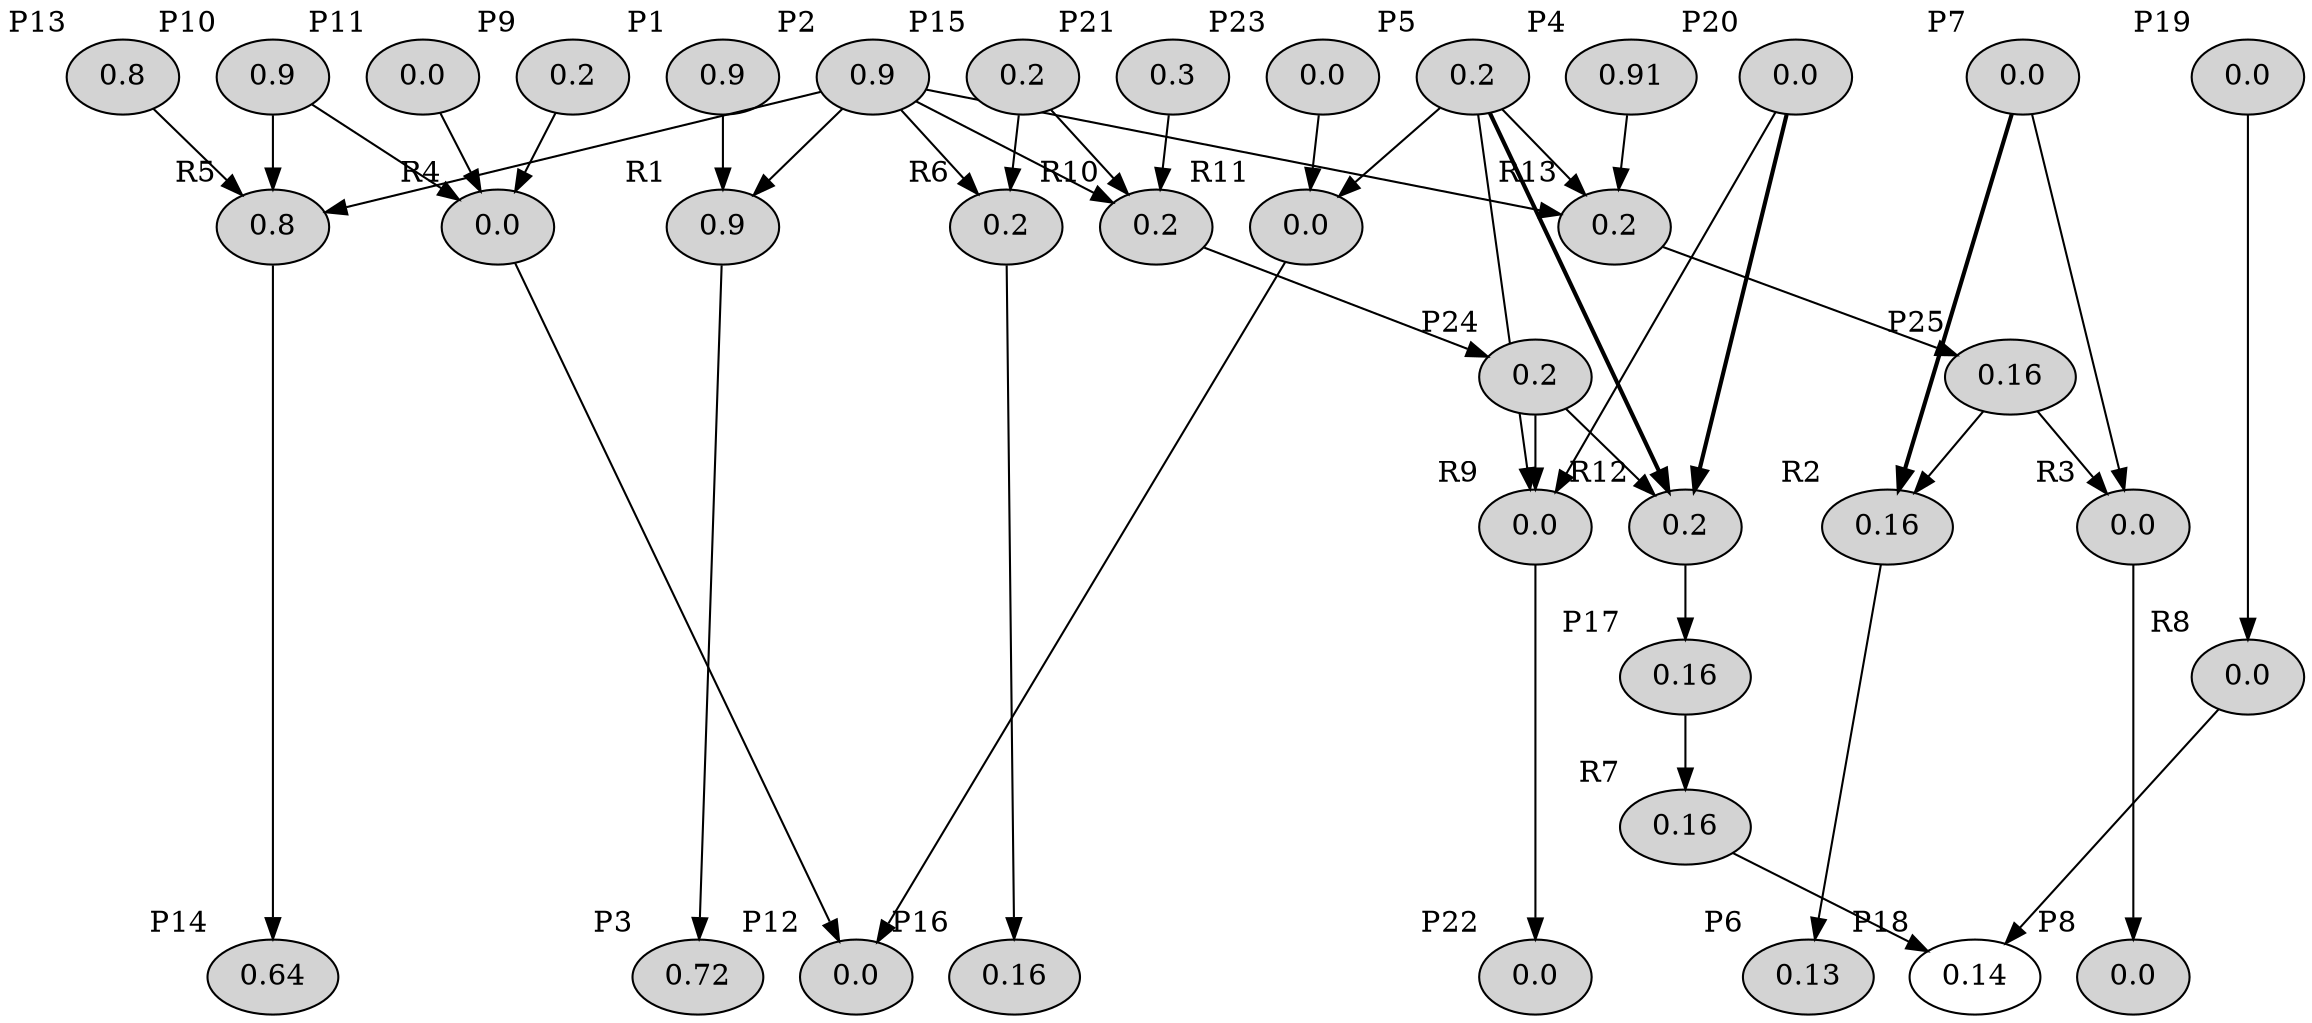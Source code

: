 strict digraph {
	graph [splines=line]
	1 [label=0.9 fillcolor=lightgray style=filled xlabel=P1]
	2 [label=0.9 fillcolor=lightgray style=filled xlabel=P2]
	3 [label=0.72 fillcolor=lightgray style=filled xlabel=P3]
	4 [label=0.91 fillcolor=lightgray style=filled xlabel=P4]
	5 [label=0.2 fillcolor=lightgray style=filled xlabel=P5]
	6 [label=0.13 fillcolor=lightgray style=filled xlabel=P6]
	7 [label=0.0 fillcolor=lightgray style=filled xlabel=P7]
	8 [label=0.0 fillcolor=lightgray style=filled xlabel=P8]
	9 [label=0.2 fillcolor=lightgray style=filled xlabel=P9]
	10 [label=0.9 fillcolor=lightgray style=filled xlabel=P10]
	11 [label=0.0 fillcolor=lightgray style=filled xlabel=P11]
	12 [label=0.0 fillcolor=lightgray style=filled xlabel=P12]
	13 [label=0.8 fillcolor=lightgray style=filled xlabel=P13]
	14 [label=0.64 fillcolor=lightgray style=filled xlabel=P14]
	15 [label=0.2 fillcolor=lightgray style=filled xlabel=P15]
	16 [label=0.16 fillcolor=lightgray style=filled xlabel=P16]
	17 [label=0.16 fillcolor=lightgray style=filled xlabel=P17]
	18 [label=0.14 xlabel=P18]
	19 [label=0.0 fillcolor=lightgray style=filled xlabel=P19]
	20 [label=0.0 fillcolor=lightgray style=filled xlabel=P20]
	21 [label=0.3 fillcolor=lightgray style=filled xlabel=P21]
	22 [label=0.0 fillcolor=lightgray style=filled xlabel=P22]
	23 [label=0.0 fillcolor=lightgray style=filled xlabel=P23]
	24 [label=0.2 fillcolor=lightgray style=filled xlabel=P24]
	25 [label=0.16 fillcolor=lightgray style=filled xlabel=P25]
	26 [label=0.9 fillcolor=lightgray style=filled xlabel=R1]
	27 [label=0.16 fillcolor=lightgray style=filled xlabel=R2]
	28 [label=0.0 fillcolor=lightgray style=filled xlabel=R3]
	29 [label=0.0 fillcolor=lightgray style=filled xlabel=R4]
	30 [label=0.8 fillcolor=lightgray style=filled xlabel=R5]
	31 [label=0.2 fillcolor=lightgray style=filled xlabel=R6]
	32 [label=0.16 fillcolor=lightgray style=filled xlabel=R7]
	33 [label=0.0 fillcolor=lightgray style=filled xlabel=R8]
	34 [label=0.0 fillcolor=lightgray style=filled xlabel=R9]
	35 [label=0.2 fillcolor=lightgray style=filled xlabel=R10]
	36 [label=0.0 fillcolor=lightgray style=filled xlabel=R11]
	37 [label=0.2 fillcolor=lightgray style=filled xlabel=R12]
	38 [label=0.2 fillcolor=lightgray style=filled xlabel=R13]
	1 -> 26
	26 -> 3
	26 -> 3
	2 -> 26
	2 -> 30
	2 -> 31
	2 -> 35
	2 -> 38
	25 -> 27
	25 -> 28
	27 -> 6
	27 -> 6
	7 -> 27 [penwidth=2]
	7 -> 28
	28 -> 8
	28 -> 8
	10 -> 29
	10 -> 30
	29 -> 12
	29 -> 12
	29 -> 12
	11 -> 29
	9 -> 29
	13 -> 30
	30 -> 14
	30 -> 14
	30 -> 14
	31 -> 16
	31 -> 16
	15 -> 31
	15 -> 35
	17 -> 32
	32 -> 18
	19 -> 33
	33 -> 18
	5 -> 34
	5 -> 36
	5 -> 37 [penwidth=2]
	5 -> 38
	34 -> 22
	34 -> 22
	34 -> 22
	24 -> 34
	24 -> 37
	20 -> 34
	20 -> 37 [penwidth=2]
	21 -> 35
	35 -> 24
	35 -> 24
	35 -> 24
	36 -> 12
	36 -> 12
	23 -> 36
	37 -> 17
	37 -> 17
	37 -> 17
	38 -> 25
	38 -> 25
	38 -> 25
	4 -> 38
	{
		rank=min
		1
		2
		7
		10
		11
		9
		13
		15
		19
		5
		20
		21
		23
		4
	}
	{
		rank=max
		3
		6
		8
		12
		14
		16
		18
		22
	}
}
